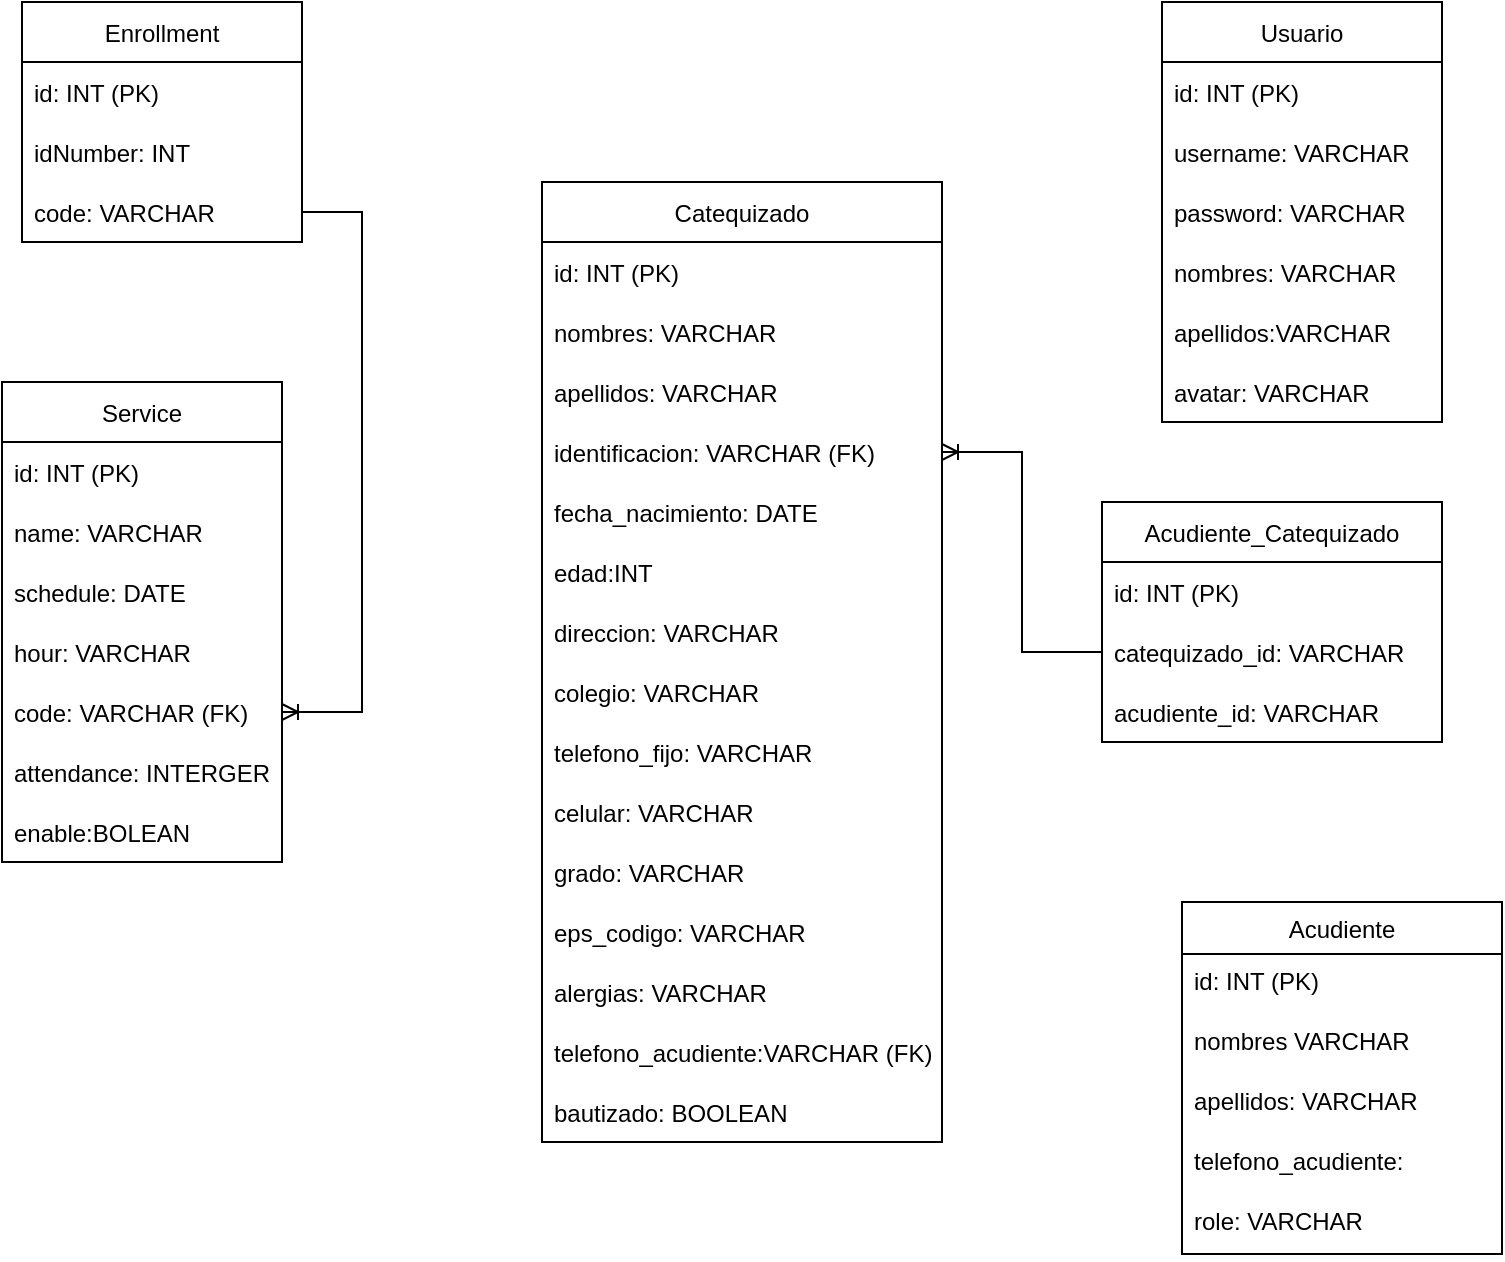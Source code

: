 <mxfile version="15.5.2" type="device"><diagram id="PCqkrT5tQFzQaadp6Cia" name="Page-1"><mxGraphModel dx="1102" dy="610" grid="1" gridSize="10" guides="1" tooltips="1" connect="1" arrows="1" fold="1" page="1" pageScale="1" pageWidth="827" pageHeight="1169" math="0" shadow="0"><root><mxCell id="0"/><mxCell id="1" parent="0"/><mxCell id="ZXxRpKYOMVrACz2pu9qh-1" value="Catequizado" style="swimlane;fontStyle=0;childLayout=stackLayout;horizontal=1;startSize=30;horizontalStack=0;resizeParent=1;resizeParentMax=0;resizeLast=0;collapsible=1;marginBottom=0;" parent="1" vertex="1"><mxGeometry x="290" y="120" width="200" height="480" as="geometry"><mxRectangle x="340" y="260" width="60" height="30" as="alternateBounds"/></mxGeometry></mxCell><mxCell id="jz2ifAdX_WxSJopDc1PO-10" value="id: INT (PK)" style="text;strokeColor=none;fillColor=none;align=left;verticalAlign=middle;spacingLeft=4;spacingRight=4;overflow=hidden;points=[[0,0.5],[1,0.5]];portConstraint=eastwest;rotatable=0;" parent="ZXxRpKYOMVrACz2pu9qh-1" vertex="1"><mxGeometry y="30" width="200" height="30" as="geometry"/></mxCell><mxCell id="ZXxRpKYOMVrACz2pu9qh-3" value="nombres: VARCHAR               " style="text;strokeColor=none;fillColor=none;align=left;verticalAlign=middle;spacingLeft=4;spacingRight=4;overflow=hidden;points=[[0,0.5],[1,0.5]];portConstraint=eastwest;rotatable=0;" parent="ZXxRpKYOMVrACz2pu9qh-1" vertex="1"><mxGeometry y="60" width="200" height="30" as="geometry"/></mxCell><mxCell id="ZXxRpKYOMVrACz2pu9qh-4" value="apellidos: VARCHAR" style="text;strokeColor=none;fillColor=none;align=left;verticalAlign=middle;spacingLeft=4;spacingRight=4;overflow=hidden;points=[[0,0.5],[1,0.5]];portConstraint=eastwest;rotatable=0;" parent="ZXxRpKYOMVrACz2pu9qh-1" vertex="1"><mxGeometry y="90" width="200" height="30" as="geometry"/></mxCell><mxCell id="ZXxRpKYOMVrACz2pu9qh-2" value="identificacion: VARCHAR (FK)" style="text;strokeColor=none;fillColor=none;align=left;verticalAlign=middle;spacingLeft=4;spacingRight=4;overflow=hidden;points=[[0,0.5],[1,0.5]];portConstraint=eastwest;rotatable=0;" parent="ZXxRpKYOMVrACz2pu9qh-1" vertex="1"><mxGeometry y="120" width="200" height="30" as="geometry"/></mxCell><mxCell id="ZXxRpKYOMVrACz2pu9qh-13" value="fecha_nacimiento: DATE" style="text;strokeColor=none;fillColor=none;align=left;verticalAlign=middle;spacingLeft=4;spacingRight=4;overflow=hidden;points=[[0,0.5],[1,0.5]];portConstraint=eastwest;rotatable=0;" parent="ZXxRpKYOMVrACz2pu9qh-1" vertex="1"><mxGeometry y="150" width="200" height="30" as="geometry"/></mxCell><mxCell id="ZXxRpKYOMVrACz2pu9qh-14" value="edad:INT" style="text;strokeColor=none;fillColor=none;align=left;verticalAlign=middle;spacingLeft=4;spacingRight=4;overflow=hidden;points=[[0,0.5],[1,0.5]];portConstraint=eastwest;rotatable=0;" parent="ZXxRpKYOMVrACz2pu9qh-1" vertex="1"><mxGeometry y="180" width="200" height="30" as="geometry"/></mxCell><mxCell id="EIvbw5v-CkxpjLzaLdNE-5" value="direccion: VARCHAR" style="text;strokeColor=none;fillColor=none;align=left;verticalAlign=middle;spacingLeft=4;spacingRight=4;overflow=hidden;points=[[0,0.5],[1,0.5]];portConstraint=eastwest;rotatable=0;" vertex="1" parent="ZXxRpKYOMVrACz2pu9qh-1"><mxGeometry y="210" width="200" height="30" as="geometry"/></mxCell><mxCell id="EIvbw5v-CkxpjLzaLdNE-6" value="colegio: VARCHAR" style="text;strokeColor=none;fillColor=none;align=left;verticalAlign=middle;spacingLeft=4;spacingRight=4;overflow=hidden;points=[[0,0.5],[1,0.5]];portConstraint=eastwest;rotatable=0;" vertex="1" parent="ZXxRpKYOMVrACz2pu9qh-1"><mxGeometry y="240" width="200" height="30" as="geometry"/></mxCell><mxCell id="ZXxRpKYOMVrACz2pu9qh-17" value="telefono_fijo: VARCHAR" style="text;strokeColor=none;fillColor=none;align=left;verticalAlign=middle;spacingLeft=4;spacingRight=4;overflow=hidden;points=[[0,0.5],[1,0.5]];portConstraint=eastwest;rotatable=0;" parent="ZXxRpKYOMVrACz2pu9qh-1" vertex="1"><mxGeometry y="270" width="200" height="30" as="geometry"/></mxCell><mxCell id="ZXxRpKYOMVrACz2pu9qh-18" value="celular: VARCHAR" style="text;strokeColor=none;fillColor=none;align=left;verticalAlign=middle;spacingLeft=4;spacingRight=4;overflow=hidden;points=[[0,0.5],[1,0.5]];portConstraint=eastwest;rotatable=0;" parent="ZXxRpKYOMVrACz2pu9qh-1" vertex="1"><mxGeometry y="300" width="200" height="30" as="geometry"/></mxCell><mxCell id="EIvbw5v-CkxpjLzaLdNE-1" value="grado: VARCHAR" style="text;strokeColor=none;fillColor=none;align=left;verticalAlign=middle;spacingLeft=4;spacingRight=4;overflow=hidden;points=[[0,0.5],[1,0.5]];portConstraint=eastwest;rotatable=0;" vertex="1" parent="ZXxRpKYOMVrACz2pu9qh-1"><mxGeometry y="330" width="200" height="30" as="geometry"/></mxCell><mxCell id="ZXxRpKYOMVrACz2pu9qh-36" value="eps_codigo: VARCHAR" style="text;strokeColor=none;fillColor=none;align=left;verticalAlign=middle;spacingLeft=4;spacingRight=4;overflow=hidden;points=[[0,0.5],[1,0.5]];portConstraint=eastwest;rotatable=0;" parent="ZXxRpKYOMVrACz2pu9qh-1" vertex="1"><mxGeometry y="360" width="200" height="30" as="geometry"/></mxCell><mxCell id="EIvbw5v-CkxpjLzaLdNE-2" value="alergias: VARCHAR" style="text;strokeColor=none;fillColor=none;align=left;verticalAlign=middle;spacingLeft=4;spacingRight=4;overflow=hidden;points=[[0,0.5],[1,0.5]];portConstraint=eastwest;rotatable=0;" vertex="1" parent="ZXxRpKYOMVrACz2pu9qh-1"><mxGeometry y="390" width="200" height="30" as="geometry"/></mxCell><mxCell id="EIvbw5v-CkxpjLzaLdNE-3" value="telefono_acudiente:VARCHAR (FK)" style="text;strokeColor=none;fillColor=none;align=left;verticalAlign=middle;spacingLeft=4;spacingRight=4;overflow=hidden;points=[[0,0.5],[1,0.5]];portConstraint=eastwest;rotatable=0;" vertex="1" parent="ZXxRpKYOMVrACz2pu9qh-1"><mxGeometry y="420" width="200" height="30" as="geometry"/></mxCell><mxCell id="EIvbw5v-CkxpjLzaLdNE-7" value="bautizado: BOOLEAN" style="text;strokeColor=none;fillColor=none;align=left;verticalAlign=middle;spacingLeft=4;spacingRight=4;overflow=hidden;points=[[0,0.5],[1,0.5]];portConstraint=eastwest;rotatable=0;" vertex="1" parent="ZXxRpKYOMVrACz2pu9qh-1"><mxGeometry y="450" width="200" height="30" as="geometry"/></mxCell><mxCell id="ZXxRpKYOMVrACz2pu9qh-19" value="Service" style="swimlane;fontStyle=0;childLayout=stackLayout;horizontal=1;startSize=30;horizontalStack=0;resizeParent=1;resizeParentMax=0;resizeLast=0;collapsible=1;marginBottom=0;" parent="1" vertex="1"><mxGeometry x="20" y="220" width="140" height="240" as="geometry"/></mxCell><mxCell id="ZXxRpKYOMVrACz2pu9qh-20" value="id: INT (PK)" style="text;strokeColor=none;fillColor=none;align=left;verticalAlign=middle;spacingLeft=4;spacingRight=4;overflow=hidden;points=[[0,0.5],[1,0.5]];portConstraint=eastwest;rotatable=0;" parent="ZXxRpKYOMVrACz2pu9qh-19" vertex="1"><mxGeometry y="30" width="140" height="30" as="geometry"/></mxCell><mxCell id="ZXxRpKYOMVrACz2pu9qh-21" value="name: VARCHAR" style="text;strokeColor=none;fillColor=none;align=left;verticalAlign=middle;spacingLeft=4;spacingRight=4;overflow=hidden;points=[[0,0.5],[1,0.5]];portConstraint=eastwest;rotatable=0;" parent="ZXxRpKYOMVrACz2pu9qh-19" vertex="1"><mxGeometry y="60" width="140" height="30" as="geometry"/></mxCell><mxCell id="ZXxRpKYOMVrACz2pu9qh-22" value="schedule: DATE" style="text;strokeColor=none;fillColor=none;align=left;verticalAlign=middle;spacingLeft=4;spacingRight=4;overflow=hidden;points=[[0,0.5],[1,0.5]];portConstraint=eastwest;rotatable=0;" parent="ZXxRpKYOMVrACz2pu9qh-19" vertex="1"><mxGeometry y="90" width="140" height="30" as="geometry"/></mxCell><mxCell id="ZXxRpKYOMVrACz2pu9qh-23" value="hour: VARCHAR" style="text;strokeColor=none;fillColor=none;align=left;verticalAlign=middle;spacingLeft=4;spacingRight=4;overflow=hidden;points=[[0,0.5],[1,0.5]];portConstraint=eastwest;rotatable=0;" parent="ZXxRpKYOMVrACz2pu9qh-19" vertex="1"><mxGeometry y="120" width="140" height="30" as="geometry"/></mxCell><mxCell id="ZXxRpKYOMVrACz2pu9qh-26" value="code: VARCHAR (FK)" style="text;strokeColor=none;fillColor=none;align=left;verticalAlign=middle;spacingLeft=4;spacingRight=4;overflow=hidden;points=[[0,0.5],[1,0.5]];portConstraint=eastwest;rotatable=0;" parent="ZXxRpKYOMVrACz2pu9qh-19" vertex="1"><mxGeometry y="150" width="140" height="30" as="geometry"/></mxCell><mxCell id="ZXxRpKYOMVrACz2pu9qh-24" value="attendance: INTERGER" style="text;strokeColor=none;fillColor=none;align=left;verticalAlign=middle;spacingLeft=4;spacingRight=4;overflow=hidden;points=[[0,0.5],[1,0.5]];portConstraint=eastwest;rotatable=0;" parent="ZXxRpKYOMVrACz2pu9qh-19" vertex="1"><mxGeometry y="180" width="140" height="30" as="geometry"/></mxCell><mxCell id="ZXxRpKYOMVrACz2pu9qh-25" value="enable:BOLEAN" style="text;strokeColor=none;fillColor=none;align=left;verticalAlign=middle;spacingLeft=4;spacingRight=4;overflow=hidden;points=[[0,0.5],[1,0.5]];portConstraint=eastwest;rotatable=0;" parent="ZXxRpKYOMVrACz2pu9qh-19" vertex="1"><mxGeometry y="210" width="140" height="30" as="geometry"/></mxCell><mxCell id="ZXxRpKYOMVrACz2pu9qh-46" value="Acudiente" style="swimlane;fontStyle=0;childLayout=stackLayout;horizontal=1;startSize=26;horizontalStack=0;resizeParent=1;resizeParentMax=0;resizeLast=0;collapsible=1;marginBottom=0;align=center;fontSize=12;" parent="1" vertex="1"><mxGeometry x="610" y="480" width="160" height="176" as="geometry"/></mxCell><mxCell id="jz2ifAdX_WxSJopDc1PO-1" value="id: INT (PK)" style="text;strokeColor=none;fillColor=none;spacingLeft=4;spacingRight=4;overflow=hidden;rotatable=0;points=[[0,0.5],[1,0.5]];portConstraint=eastwest;fontSize=12;" parent="ZXxRpKYOMVrACz2pu9qh-46" vertex="1"><mxGeometry y="26" width="160" height="30" as="geometry"/></mxCell><mxCell id="ZXxRpKYOMVrACz2pu9qh-47" value="nombres VARCHAR" style="text;strokeColor=none;fillColor=none;spacingLeft=4;spacingRight=4;overflow=hidden;rotatable=0;points=[[0,0.5],[1,0.5]];portConstraint=eastwest;fontSize=12;" parent="ZXxRpKYOMVrACz2pu9qh-46" vertex="1"><mxGeometry y="56" width="160" height="30" as="geometry"/></mxCell><mxCell id="ZXxRpKYOMVrACz2pu9qh-48" value="apellidos: VARCHAR" style="text;strokeColor=none;fillColor=none;spacingLeft=4;spacingRight=4;overflow=hidden;rotatable=0;points=[[0,0.5],[1,0.5]];portConstraint=eastwest;fontSize=12;" parent="ZXxRpKYOMVrACz2pu9qh-46" vertex="1"><mxGeometry y="86" width="160" height="30" as="geometry"/></mxCell><mxCell id="ZXxRpKYOMVrACz2pu9qh-49" value="telefono_acudiente:" style="text;strokeColor=none;fillColor=none;spacingLeft=4;spacingRight=4;overflow=hidden;rotatable=0;points=[[0,0.5],[1,0.5]];portConstraint=eastwest;fontSize=12;" parent="ZXxRpKYOMVrACz2pu9qh-46" vertex="1"><mxGeometry y="116" width="160" height="30" as="geometry"/></mxCell><mxCell id="jz2ifAdX_WxSJopDc1PO-2" value="role: VARCHAR" style="text;strokeColor=none;fillColor=none;spacingLeft=4;spacingRight=4;overflow=hidden;rotatable=0;points=[[0,0.5],[1,0.5]];portConstraint=eastwest;fontSize=12;" parent="ZXxRpKYOMVrACz2pu9qh-46" vertex="1"><mxGeometry y="146" width="160" height="30" as="geometry"/></mxCell><mxCell id="jz2ifAdX_WxSJopDc1PO-3" value="Enrollment" style="swimlane;fontStyle=0;childLayout=stackLayout;horizontal=1;startSize=30;horizontalStack=0;resizeParent=1;resizeParentMax=0;resizeLast=0;collapsible=1;marginBottom=0;" parent="1" vertex="1"><mxGeometry x="30" y="30" width="140" height="120" as="geometry"/></mxCell><mxCell id="jz2ifAdX_WxSJopDc1PO-9" value="id: INT (PK)" style="text;strokeColor=none;fillColor=none;align=left;verticalAlign=middle;spacingLeft=4;spacingRight=4;overflow=hidden;points=[[0,0.5],[1,0.5]];portConstraint=eastwest;rotatable=0;" parent="jz2ifAdX_WxSJopDc1PO-3" vertex="1"><mxGeometry y="30" width="140" height="30" as="geometry"/></mxCell><mxCell id="jz2ifAdX_WxSJopDc1PO-4" value="idNumber: INT " style="text;strokeColor=none;fillColor=none;align=left;verticalAlign=middle;spacingLeft=4;spacingRight=4;overflow=hidden;points=[[0,0.5],[1,0.5]];portConstraint=eastwest;rotatable=0;" parent="jz2ifAdX_WxSJopDc1PO-3" vertex="1"><mxGeometry y="60" width="140" height="30" as="geometry"/></mxCell><mxCell id="jz2ifAdX_WxSJopDc1PO-5" value="code: VARCHAR " style="text;strokeColor=none;fillColor=none;align=left;verticalAlign=middle;spacingLeft=4;spacingRight=4;overflow=hidden;points=[[0,0.5],[1,0.5]];portConstraint=eastwest;rotatable=0;" parent="jz2ifAdX_WxSJopDc1PO-3" vertex="1"><mxGeometry y="90" width="140" height="30" as="geometry"/></mxCell><mxCell id="jz2ifAdX_WxSJopDc1PO-15" value="" style="edgeStyle=orthogonalEdgeStyle;fontSize=12;html=1;endArrow=ERoneToMany;rounded=0;exitX=1;exitY=0.5;exitDx=0;exitDy=0;entryX=1;entryY=0.5;entryDx=0;entryDy=0;" parent="1" source="jz2ifAdX_WxSJopDc1PO-5" target="ZXxRpKYOMVrACz2pu9qh-26" edge="1"><mxGeometry width="100" height="100" relative="1" as="geometry"><mxPoint x="180" y="115" as="sourcePoint"/><mxPoint x="270" y="205" as="targetPoint"/><Array as="points"><mxPoint x="200" y="135"/><mxPoint x="200" y="385"/></Array></mxGeometry></mxCell><mxCell id="EIvbw5v-CkxpjLzaLdNE-9" value="Usuario" style="swimlane;fontStyle=0;childLayout=stackLayout;horizontal=1;startSize=30;horizontalStack=0;resizeParent=1;resizeParentMax=0;resizeLast=0;collapsible=1;marginBottom=0;" vertex="1" parent="1"><mxGeometry x="600" y="30" width="140" height="210" as="geometry"/></mxCell><mxCell id="EIvbw5v-CkxpjLzaLdNE-15" value="id: INT (PK)" style="text;strokeColor=none;fillColor=none;align=left;verticalAlign=middle;spacingLeft=4;spacingRight=4;overflow=hidden;points=[[0,0.5],[1,0.5]];portConstraint=eastwest;rotatable=0;" vertex="1" parent="EIvbw5v-CkxpjLzaLdNE-9"><mxGeometry y="30" width="140" height="30" as="geometry"/></mxCell><mxCell id="EIvbw5v-CkxpjLzaLdNE-10" value="username: VARCHAR" style="text;strokeColor=none;fillColor=none;align=left;verticalAlign=middle;spacingLeft=4;spacingRight=4;overflow=hidden;points=[[0,0.5],[1,0.5]];portConstraint=eastwest;rotatable=0;" vertex="1" parent="EIvbw5v-CkxpjLzaLdNE-9"><mxGeometry y="60" width="140" height="30" as="geometry"/></mxCell><mxCell id="EIvbw5v-CkxpjLzaLdNE-14" value="password: VARCHAR" style="text;strokeColor=none;fillColor=none;align=left;verticalAlign=middle;spacingLeft=4;spacingRight=4;overflow=hidden;points=[[0,0.5],[1,0.5]];portConstraint=eastwest;rotatable=0;" vertex="1" parent="EIvbw5v-CkxpjLzaLdNE-9"><mxGeometry y="90" width="140" height="30" as="geometry"/></mxCell><mxCell id="EIvbw5v-CkxpjLzaLdNE-11" value="nombres: VARCHAR" style="text;strokeColor=none;fillColor=none;align=left;verticalAlign=middle;spacingLeft=4;spacingRight=4;overflow=hidden;points=[[0,0.5],[1,0.5]];portConstraint=eastwest;rotatable=0;" vertex="1" parent="EIvbw5v-CkxpjLzaLdNE-9"><mxGeometry y="120" width="140" height="30" as="geometry"/></mxCell><mxCell id="EIvbw5v-CkxpjLzaLdNE-12" value="apellidos:VARCHAR" style="text;strokeColor=none;fillColor=none;align=left;verticalAlign=middle;spacingLeft=4;spacingRight=4;overflow=hidden;points=[[0,0.5],[1,0.5]];portConstraint=eastwest;rotatable=0;" vertex="1" parent="EIvbw5v-CkxpjLzaLdNE-9"><mxGeometry y="150" width="140" height="30" as="geometry"/></mxCell><mxCell id="EIvbw5v-CkxpjLzaLdNE-13" value="avatar: VARCHAR" style="text;strokeColor=none;fillColor=none;align=left;verticalAlign=middle;spacingLeft=4;spacingRight=4;overflow=hidden;points=[[0,0.5],[1,0.5]];portConstraint=eastwest;rotatable=0;" vertex="1" parent="EIvbw5v-CkxpjLzaLdNE-9"><mxGeometry y="180" width="140" height="30" as="geometry"/></mxCell><mxCell id="EIvbw5v-CkxpjLzaLdNE-16" value="Acudiente_Catequizado" style="swimlane;fontStyle=0;childLayout=stackLayout;horizontal=1;startSize=30;horizontalStack=0;resizeParent=1;resizeParentMax=0;resizeLast=0;collapsible=1;marginBottom=0;" vertex="1" parent="1"><mxGeometry x="570" y="280" width="170" height="120" as="geometry"/></mxCell><mxCell id="EIvbw5v-CkxpjLzaLdNE-17" value="id: INT (PK)" style="text;strokeColor=none;fillColor=none;align=left;verticalAlign=middle;spacingLeft=4;spacingRight=4;overflow=hidden;points=[[0,0.5],[1,0.5]];portConstraint=eastwest;rotatable=0;" vertex="1" parent="EIvbw5v-CkxpjLzaLdNE-16"><mxGeometry y="30" width="170" height="30" as="geometry"/></mxCell><mxCell id="EIvbw5v-CkxpjLzaLdNE-18" value="catequizado_id: VARCHAR " style="text;strokeColor=none;fillColor=none;align=left;verticalAlign=middle;spacingLeft=4;spacingRight=4;overflow=hidden;points=[[0,0.5],[1,0.5]];portConstraint=eastwest;rotatable=0;" vertex="1" parent="EIvbw5v-CkxpjLzaLdNE-16"><mxGeometry y="60" width="170" height="30" as="geometry"/></mxCell><mxCell id="EIvbw5v-CkxpjLzaLdNE-19" value="acudiente_id: VARCHAR " style="text;strokeColor=none;fillColor=none;align=left;verticalAlign=middle;spacingLeft=4;spacingRight=4;overflow=hidden;points=[[0,0.5],[1,0.5]];portConstraint=eastwest;rotatable=0;" vertex="1" parent="EIvbw5v-CkxpjLzaLdNE-16"><mxGeometry y="90" width="170" height="30" as="geometry"/></mxCell><mxCell id="EIvbw5v-CkxpjLzaLdNE-20" value="" style="edgeStyle=orthogonalEdgeStyle;fontSize=12;html=1;endArrow=ERoneToMany;rounded=0;exitX=0;exitY=0.5;exitDx=0;exitDy=0;entryX=1;entryY=0.5;entryDx=0;entryDy=0;" edge="1" parent="1" source="EIvbw5v-CkxpjLzaLdNE-18" target="ZXxRpKYOMVrACz2pu9qh-2"><mxGeometry width="100" height="100" relative="1" as="geometry"><mxPoint x="240" y="210" as="sourcePoint"/><mxPoint x="530" y="260" as="targetPoint"/><Array as="points"><mxPoint x="530" y="355"/><mxPoint x="530" y="255"/></Array></mxGeometry></mxCell></root></mxGraphModel></diagram></mxfile>
